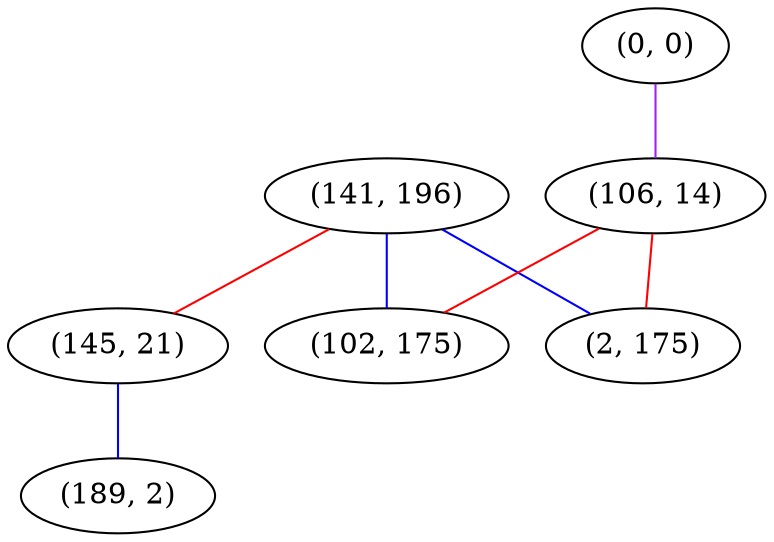 graph "" {
"(0, 0)";
"(141, 196)";
"(145, 21)";
"(106, 14)";
"(189, 2)";
"(2, 175)";
"(102, 175)";
"(0, 0)" -- "(106, 14)"  [color=purple, key=0, weight=4];
"(141, 196)" -- "(2, 175)"  [color=blue, key=0, weight=3];
"(141, 196)" -- "(145, 21)"  [color=red, key=0, weight=1];
"(141, 196)" -- "(102, 175)"  [color=blue, key=0, weight=3];
"(145, 21)" -- "(189, 2)"  [color=blue, key=0, weight=3];
"(106, 14)" -- "(2, 175)"  [color=red, key=0, weight=1];
"(106, 14)" -- "(102, 175)"  [color=red, key=0, weight=1];
}
